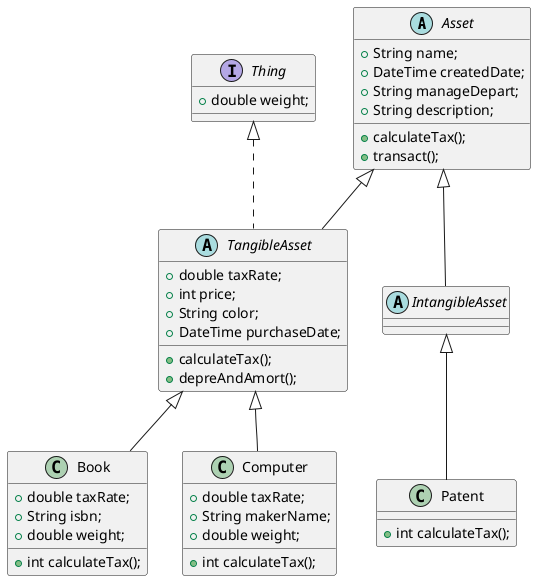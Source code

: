 @startuml

abstract class Asset {
  + String name;
  + DateTime createdDate;
  + String manageDepart;
  + String description;
  + calculateTax();
  + transact();
}

interface Thing {
  + double weight;
}

abstract class TangibleAsset extends Asset implements Thing {
  + double taxRate;
  + int price;
  + String color;
  + DateTime purchaseDate;
  + calculateTax();
  + depreAndAmort();
}

class Book extends TangibleAsset {
  + double taxRate;
  + String isbn;
  + double weight;
  + int calculateTax();
}

class Computer extends TangibleAsset {
  + double taxRate;
  + String makerName;
  + double weight;

  + int calculateTax();
}

abstract class IntangibleAsset extends Asset { }

class Patent extends IntangibleAsset {
  + int calculateTax();
 }

@enduml